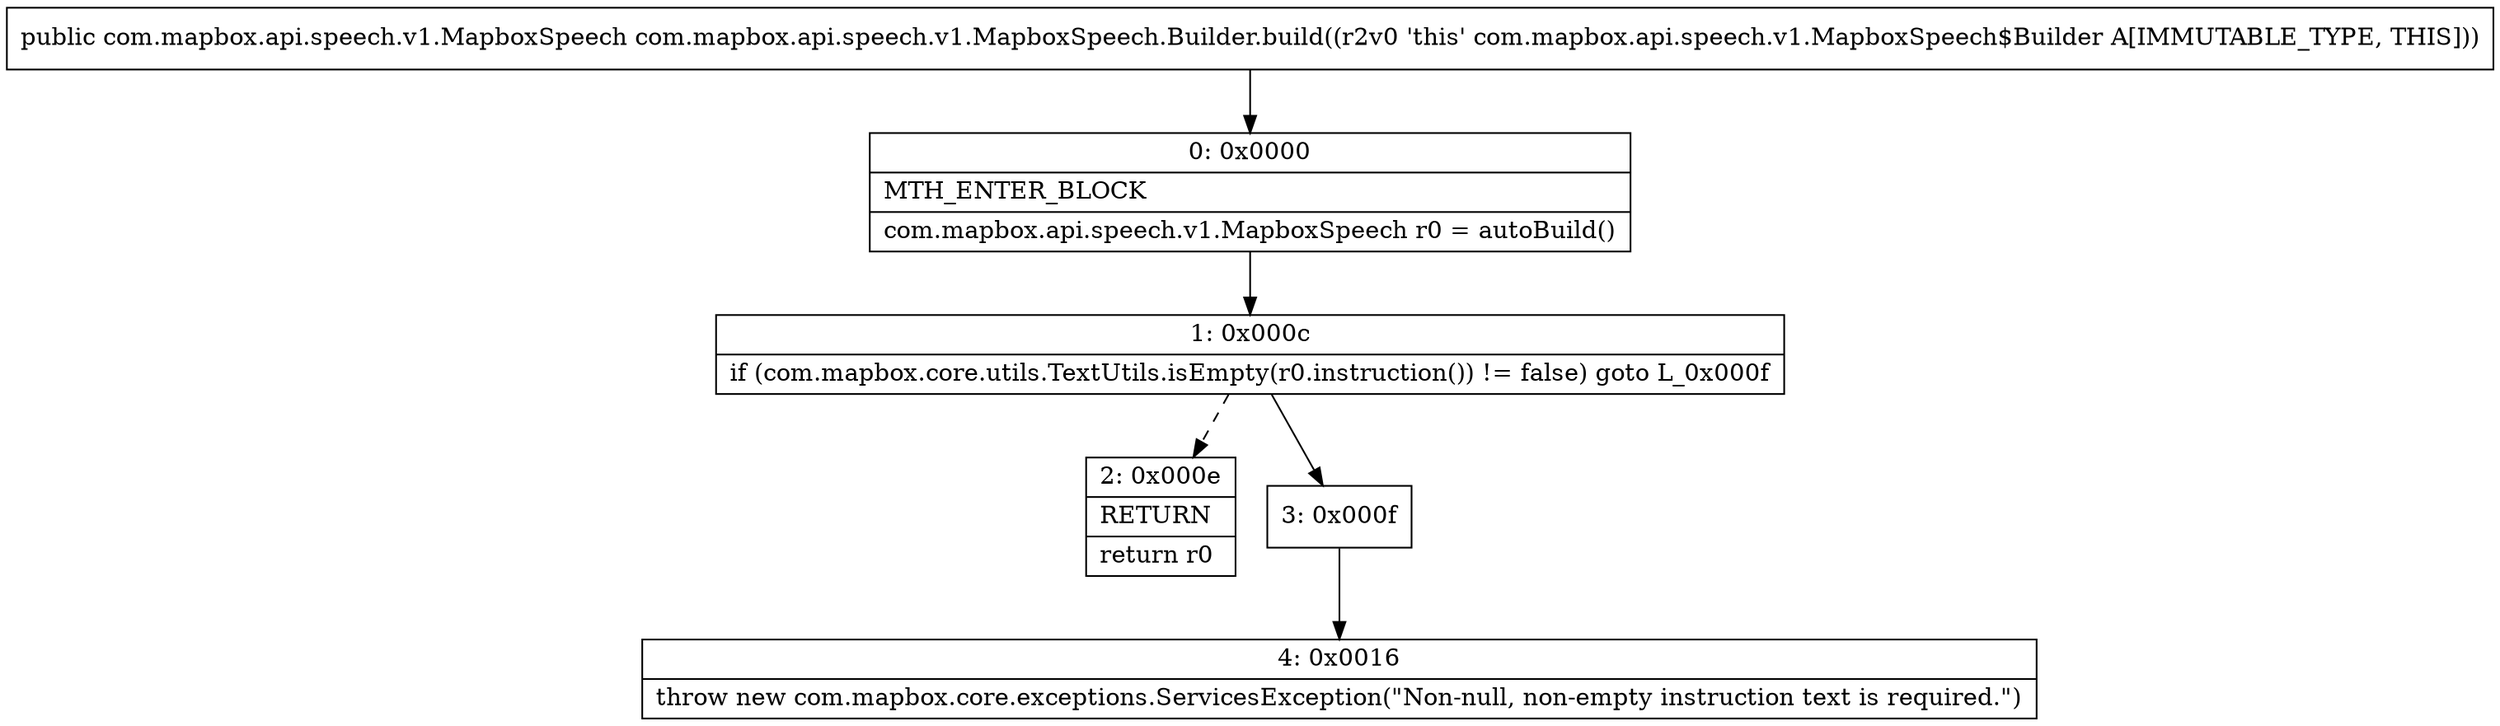digraph "CFG forcom.mapbox.api.speech.v1.MapboxSpeech.Builder.build()Lcom\/mapbox\/api\/speech\/v1\/MapboxSpeech;" {
Node_0 [shape=record,label="{0\:\ 0x0000|MTH_ENTER_BLOCK\l|com.mapbox.api.speech.v1.MapboxSpeech r0 = autoBuild()\l}"];
Node_1 [shape=record,label="{1\:\ 0x000c|if (com.mapbox.core.utils.TextUtils.isEmpty(r0.instruction()) != false) goto L_0x000f\l}"];
Node_2 [shape=record,label="{2\:\ 0x000e|RETURN\l|return r0\l}"];
Node_3 [shape=record,label="{3\:\ 0x000f}"];
Node_4 [shape=record,label="{4\:\ 0x0016|throw new com.mapbox.core.exceptions.ServicesException(\"Non\-null, non\-empty instruction text is required.\")\l}"];
MethodNode[shape=record,label="{public com.mapbox.api.speech.v1.MapboxSpeech com.mapbox.api.speech.v1.MapboxSpeech.Builder.build((r2v0 'this' com.mapbox.api.speech.v1.MapboxSpeech$Builder A[IMMUTABLE_TYPE, THIS])) }"];
MethodNode -> Node_0;
Node_0 -> Node_1;
Node_1 -> Node_2[style=dashed];
Node_1 -> Node_3;
Node_3 -> Node_4;
}

